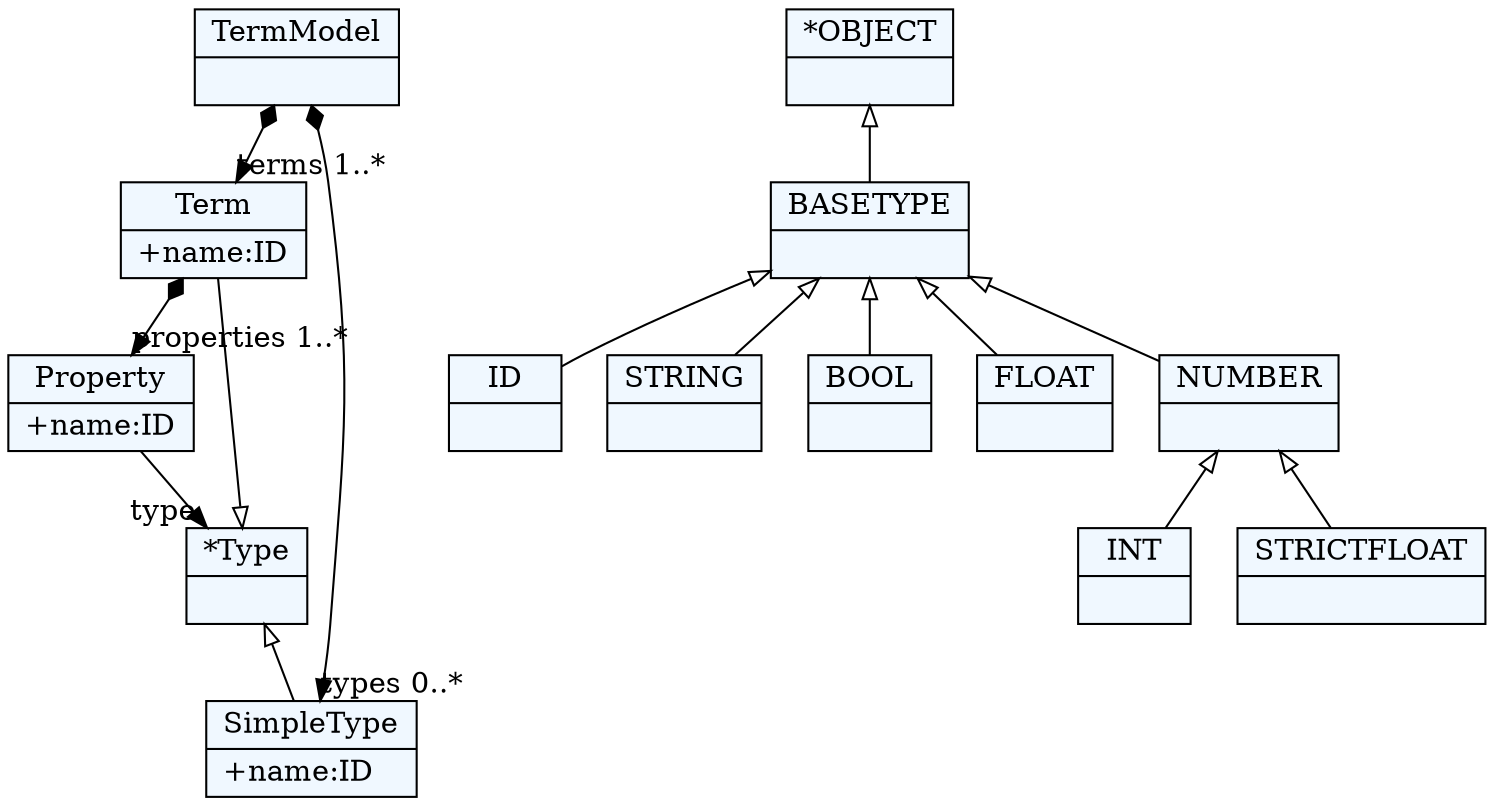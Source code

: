 
    digraph textX {
    fontname = "Bitstream Vera Sans"
    fontsize = 8
    node[
        shape=record,
        style=filled,
        fillcolor=aliceblue
    ]
    nodesep = 0.3
    edge[dir=black,arrowtail=empty]


2520931796456[ label="{TermModel|}"]

2520931804952[ label="{Term|+name:ID\l}"]

2520931807784[ label="{Property|+name:ID\l}"]

2520931821000[ label="{*Type|}"]

2520931918232[ label="{SimpleType|+name:ID\l}"]

2520931912568[ label="{ID|}"]

2520931916344[ label="{STRING|}"]

2520931790792[ label="{BOOL|}"]

2520931812504[ label="{INT|}"]

2520931820056[ label="{FLOAT|}"]

2520931815336[ label="{STRICTFLOAT|}"]

2520931806840[ label="{NUMBER|}"]

2520931791736[ label="{BASETYPE|}"]

2520931821944[ label="{*OBJECT|}"]



2520931796456 -> 2520931918232[arrowtail=diamond, dir=both, headlabel="types 0..*"]
2520931796456 -> 2520931804952[arrowtail=diamond, dir=both, headlabel="terms 1..*"]
2520931804952 -> 2520931807784[arrowtail=diamond, dir=both, headlabel="properties 1..*"]
2520931807784 -> 2520931821000[headlabel="type "]
2520931821000 -> 2520931918232 [dir=back]
2520931821000 -> 2520931804952 [dir=back]
2520931806840 -> 2520931815336 [dir=back]
2520931806840 -> 2520931812504 [dir=back]
2520931791736 -> 2520931806840 [dir=back]
2520931791736 -> 2520931820056 [dir=back]
2520931791736 -> 2520931790792 [dir=back]
2520931791736 -> 2520931912568 [dir=back]
2520931791736 -> 2520931916344 [dir=back]
2520931821944 -> 2520931791736 [dir=back]

}
